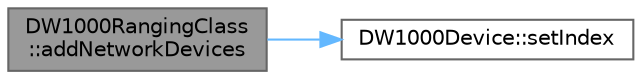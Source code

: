 digraph "DW1000RangingClass::addNetworkDevices"
{
 // LATEX_PDF_SIZE
  bgcolor="transparent";
  edge [fontname=Helvetica,fontsize=10,labelfontname=Helvetica,labelfontsize=10];
  node [fontname=Helvetica,fontsize=10,shape=box,height=0.2,width=0.4];
  rankdir="LR";
  Node1 [id="Node000001",label="DW1000RangingClass\l::addNetworkDevices",height=0.2,width=0.4,color="gray40", fillcolor="grey60", style="filled", fontcolor="black",tooltip=" "];
  Node1 -> Node2 [id="edge1_Node000001_Node000002",color="steelblue1",style="solid",tooltip=" "];
  Node2 [id="Node000002",label="DW1000Device::setIndex",height=0.2,width=0.4,color="grey40", fillcolor="white", style="filled",URL="$class_d_w1000_device.html#aa2932f3eae74376d11c7605d9dbf16a6",tooltip=" "];
}
